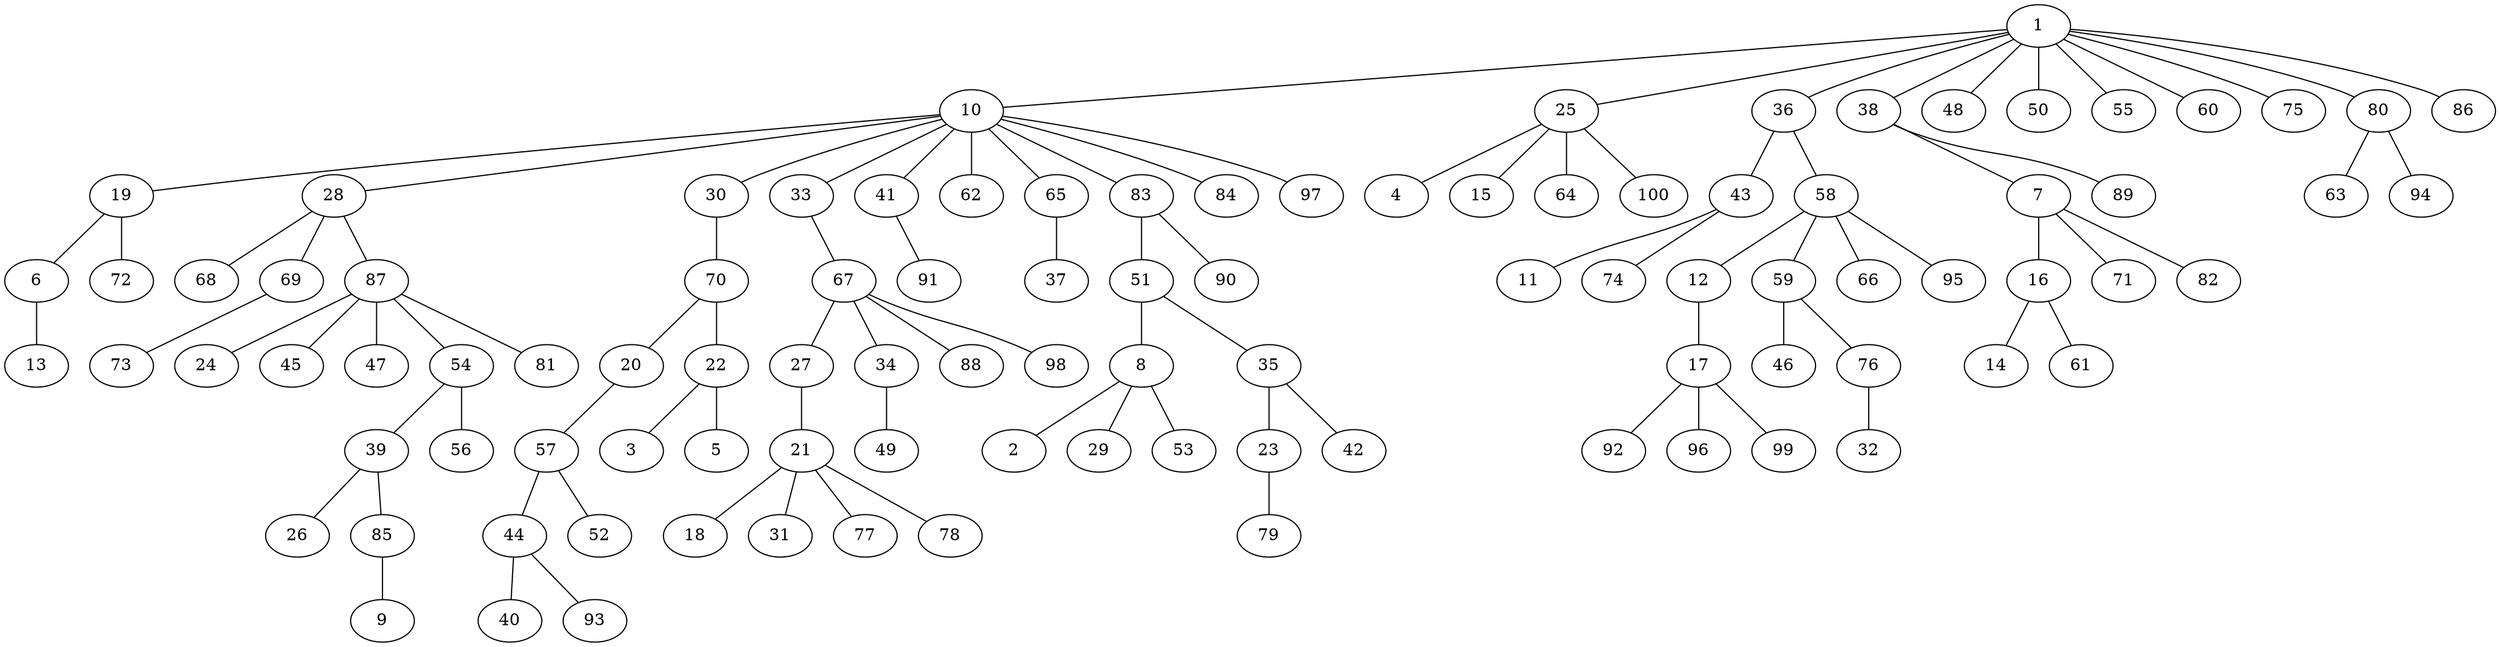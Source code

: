graph g_m_99{
1--10
1--25
1--36
1--38
1--48
1--50
1--55
1--60
1--75
1--80
1--86
10--19
10--28
10--30
10--33
10--41
10--62
10--65
10--83
10--84
10--97
25--4
25--15
25--64
25--100
36--43
36--58
38--7
38--89
80--63
80--94
19--6
19--72
28--68
28--69
28--87
30--70
33--67
41--91
65--37
83--51
83--90
43--11
43--74
58--12
58--59
58--66
58--95
7--16
7--71
7--82
6--13
69--73
87--24
87--45
87--47
87--54
87--81
70--20
70--22
67--27
67--34
67--88
67--98
51--8
51--35
12--17
59--46
59--76
16--14
16--61
54--39
54--56
20--57
22--3
22--5
27--21
34--49
8--2
8--29
8--53
35--23
35--42
17--92
17--96
17--99
76--32
39--26
39--85
57--44
57--52
21--18
21--31
21--77
21--78
23--79
85--9
44--40
44--93
}
